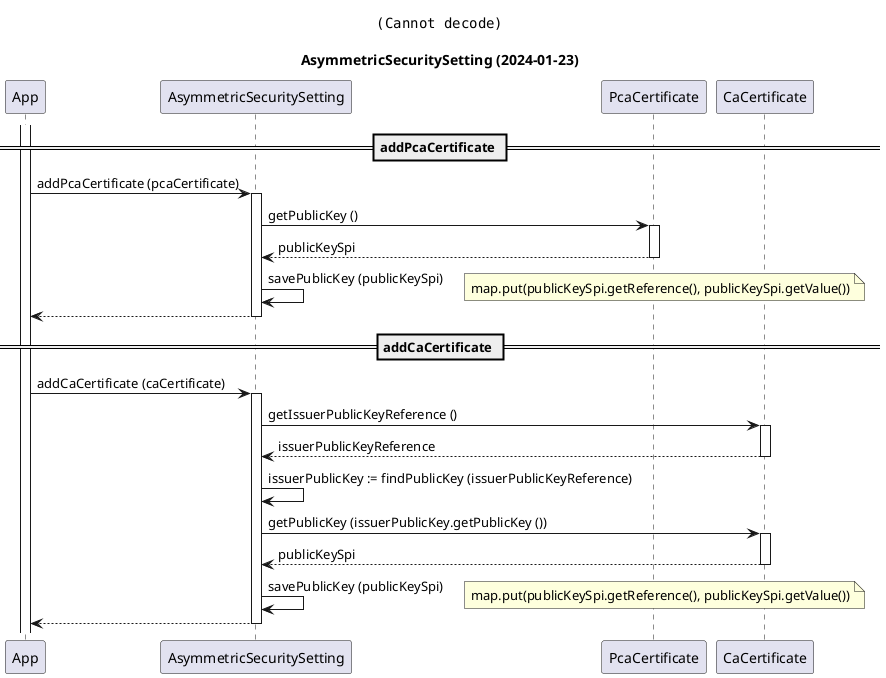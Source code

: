 @startuml
title
    <img:../assets/logo.svg{scale=0.2}>

    AsymmetricSecuritySetting (2024-01-23)
end title

participant "App" as app
participant "AsymmetricSecuritySetting" as setting
participant "PcaCertificate" as pca
participant "CaCertificate" as ca

== addPcaCertificate ==

activate app

app -> setting : addPcaCertificate (pcaCertificate)
activate setting

setting -> pca : getPublicKey ()
activate pca
setting <-- pca : publicKeySpi
deactivate pca

setting -> setting : savePublicKey (publicKeySpi)
note right
    map.put(publicKeySpi.getReference(), publicKeySpi.getValue())
end note

app <-- setting
deactivate setting

== addCaCertificate ==

app -> setting : addCaCertificate (caCertificate)
activate setting

setting -> ca : getIssuerPublicKeyReference ()
activate ca
setting <-- ca : issuerPublicKeyReference
deactivate ca

setting -> setting : issuerPublicKey := findPublicKey (issuerPublicKeyReference)

setting -> ca : getPublicKey (issuerPublicKey.getPublicKey ())
activate ca
setting <-- ca : publicKeySpi
deactivate ca

setting -> setting : savePublicKey (publicKeySpi)
note right
    map.put(publicKeySpi.getReference(), publicKeySpi.getValue())
end note

app <-- setting
deactivate setting


@enduml
